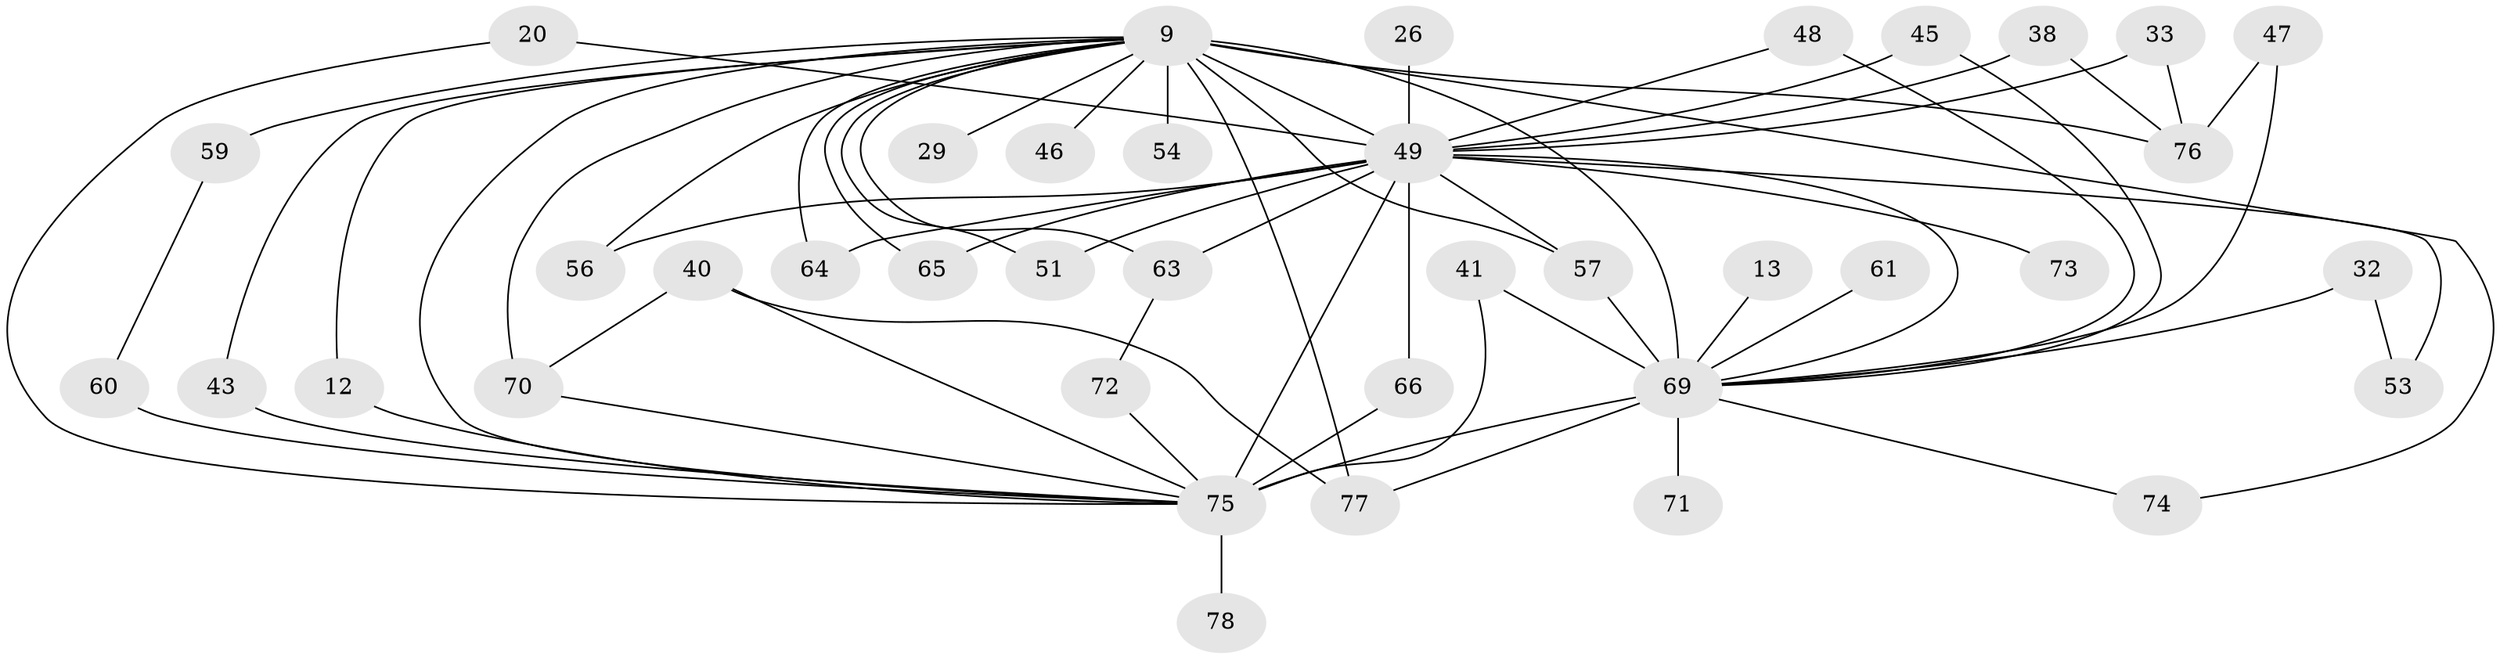 // original degree distribution, {13: 0.01282051282051282, 20: 0.01282051282051282, 25: 0.01282051282051282, 22: 0.01282051282051282, 21: 0.01282051282051282, 16: 0.038461538461538464, 18: 0.01282051282051282, 17: 0.01282051282051282, 7: 0.01282051282051282, 2: 0.5, 3: 0.2692307692307692, 5: 0.02564102564102564, 4: 0.0641025641025641}
// Generated by graph-tools (version 1.1) at 2025/46/03/09/25 04:46:05]
// undirected, 39 vertices, 66 edges
graph export_dot {
graph [start="1"]
  node [color=gray90,style=filled];
  9 [super="+8+3"];
  12;
  13;
  20;
  26;
  29;
  32;
  33;
  38;
  40 [super="+27"];
  41;
  43;
  45;
  46;
  47 [super="+19"];
  48 [super="+18"];
  49 [super="+24+10"];
  51;
  53;
  54;
  56;
  57 [super="+39+35"];
  59;
  60;
  61;
  63 [super="+21"];
  64;
  65 [super="+50+44+22"];
  66;
  69 [super="+42+5"];
  70 [super="+14+68"];
  71 [super="+30"];
  72 [super="+37"];
  73;
  74;
  75 [super="+25+67+55+6"];
  76 [super="+15+34"];
  77 [super="+62"];
  78;
  9 -- 29 [weight=2];
  9 -- 51;
  9 -- 59 [weight=2];
  9 -- 64;
  9 -- 65 [weight=2];
  9 -- 46 [weight=2];
  9 -- 49 [weight=11];
  9 -- 54 [weight=2];
  9 -- 56;
  9 -- 74;
  9 -- 12;
  9 -- 43;
  9 -- 63 [weight=2];
  9 -- 70 [weight=3];
  9 -- 75 [weight=8];
  9 -- 69 [weight=7];
  9 -- 57;
  9 -- 77;
  9 -- 76 [weight=4];
  12 -- 75;
  13 -- 69;
  20 -- 49;
  20 -- 75;
  26 -- 49 [weight=2];
  32 -- 53;
  32 -- 69 [weight=2];
  33 -- 49;
  33 -- 76;
  38 -- 49;
  38 -- 76;
  40 -- 70;
  40 -- 77;
  40 -- 75 [weight=3];
  41 -- 69;
  41 -- 75;
  43 -- 75;
  45 -- 49;
  45 -- 69;
  47 -- 76;
  47 -- 69 [weight=2];
  48 -- 49;
  48 -- 69 [weight=2];
  49 -- 73 [weight=2];
  49 -- 66;
  49 -- 53;
  49 -- 64;
  49 -- 51;
  49 -- 56;
  49 -- 69 [weight=7];
  49 -- 57;
  49 -- 65 [weight=4];
  49 -- 75 [weight=8];
  49 -- 63 [weight=2];
  57 -- 69 [weight=2];
  59 -- 60;
  60 -- 75;
  61 -- 69 [weight=2];
  63 -- 72;
  66 -- 75;
  69 -- 71 [weight=2];
  69 -- 74;
  69 -- 75 [weight=8];
  69 -- 77 [weight=2];
  70 -- 75;
  72 -- 75 [weight=2];
  75 -- 78 [weight=2];
}
